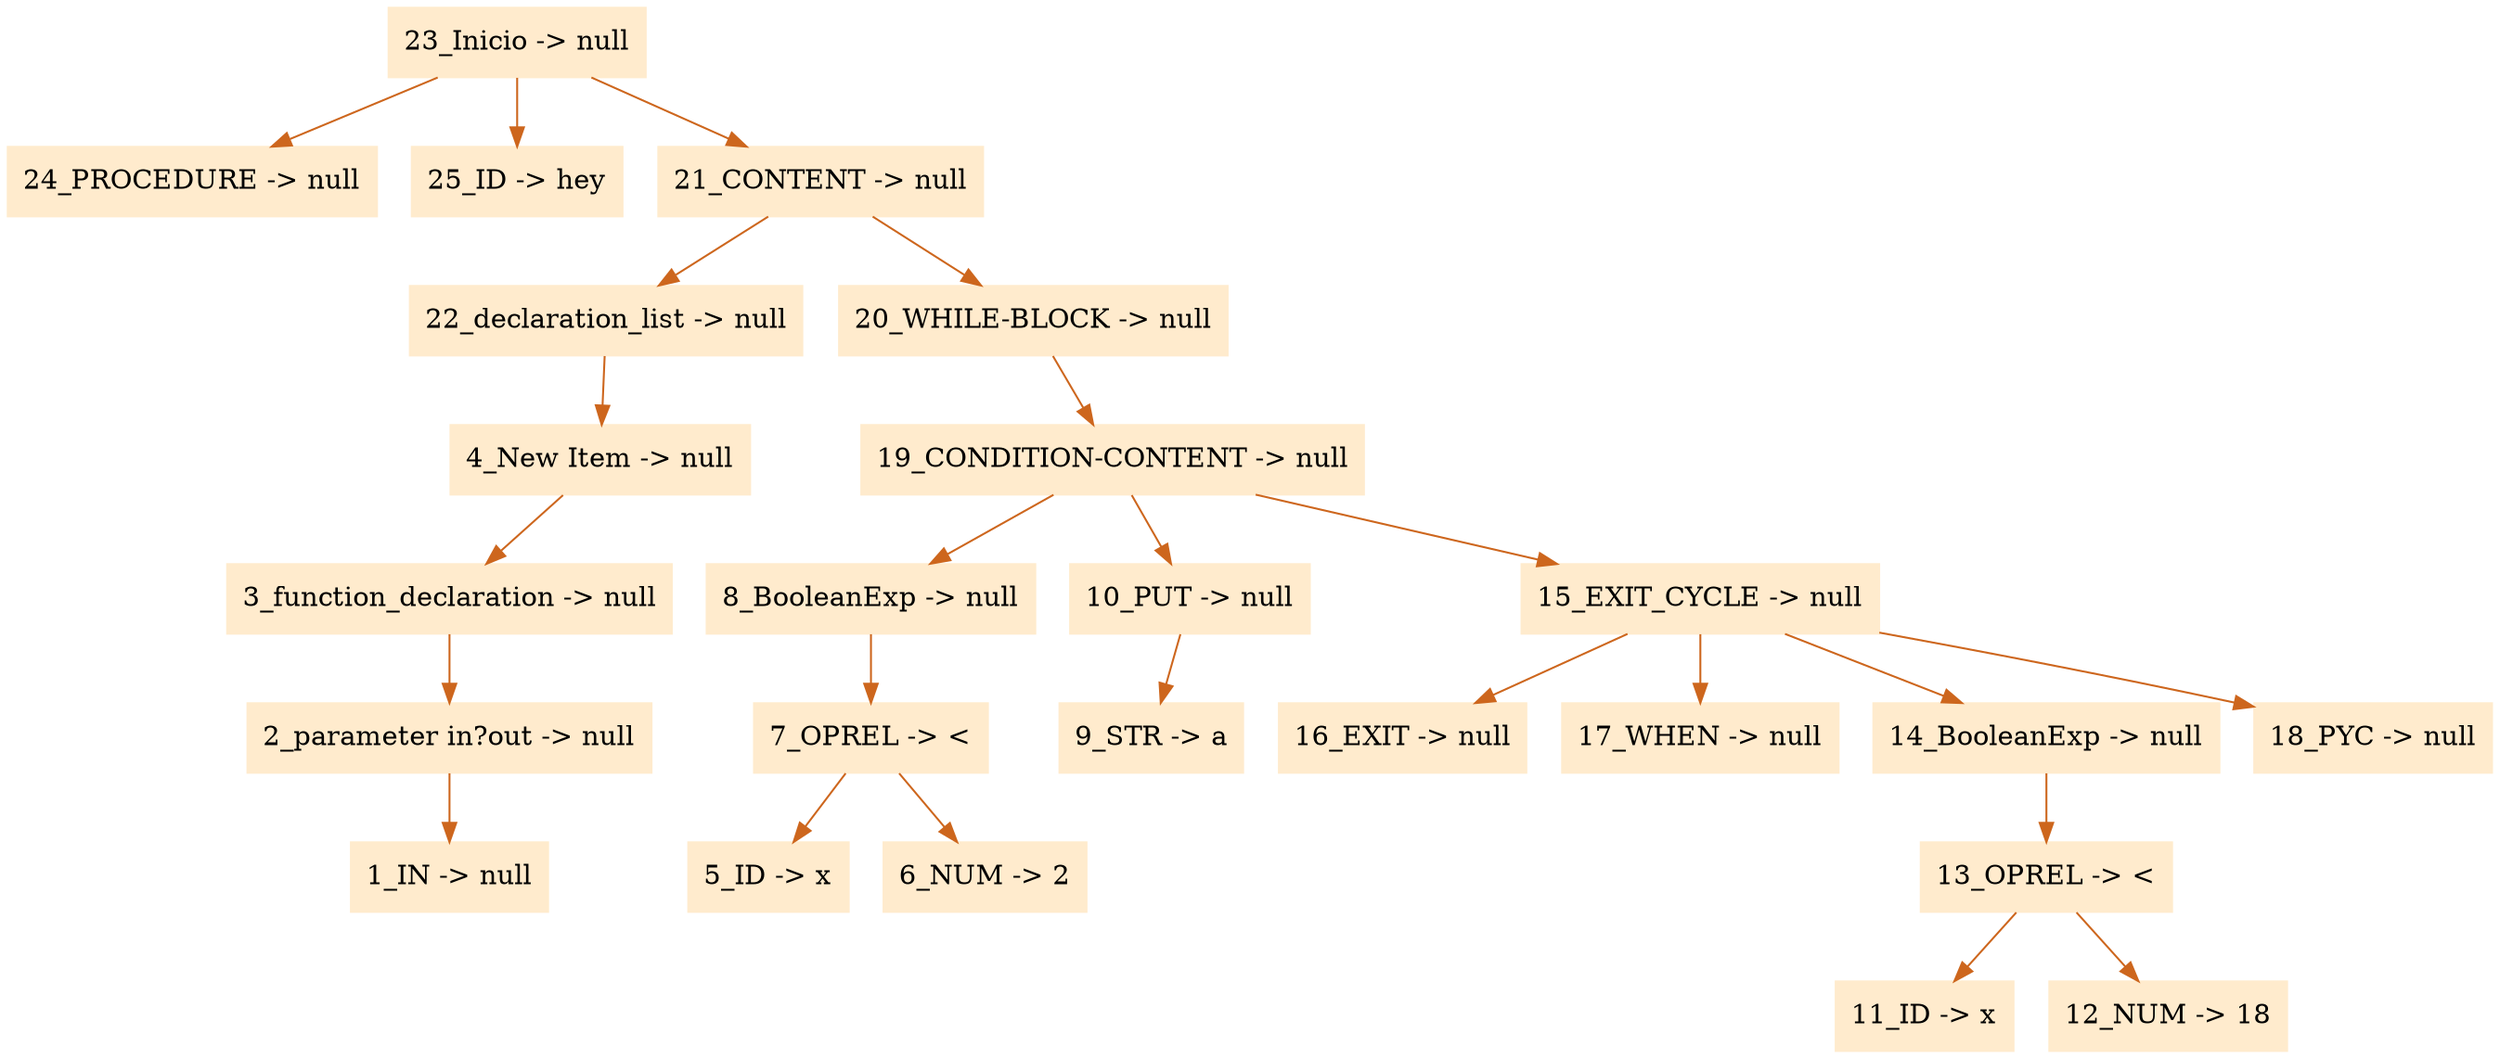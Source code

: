 digraph G {node[shape=box, style=filled, color=blanchedalmond]; edge[color=chocolate3];rankdir=UD 

"23_Inicio -> null"->"24_PROCEDURE -> null"
"23_Inicio -> null"->"25_ID -> hey"
"23_Inicio -> null"->"21_CONTENT -> null"
"21_CONTENT -> null"->"22_declaration_list -> null"
"22_declaration_list -> null"->"4_New Item -> null"
"4_New Item -> null"->"3_function_declaration -> null"
"3_function_declaration -> null"->"2_parameter in?out -> null"
"2_parameter in?out -> null"->"1_IN -> null"
"21_CONTENT -> null"->"20_WHILE-BLOCK -> null"
"20_WHILE-BLOCK -> null"->"19_CONDITION-CONTENT -> null"
"19_CONDITION-CONTENT -> null"->"8_BooleanExp -> null"
"8_BooleanExp -> null"->"7_OPREL -> <"
"7_OPREL -> <"->"5_ID -> x"
"7_OPREL -> <"->"6_NUM -> 2"
"19_CONDITION-CONTENT -> null"->"10_PUT -> null"
"10_PUT -> null"->"9_STR -> a"
"19_CONDITION-CONTENT -> null"->"15_EXIT_CYCLE -> null"
"15_EXIT_CYCLE -> null"->"16_EXIT -> null"
"15_EXIT_CYCLE -> null"->"17_WHEN -> null"
"15_EXIT_CYCLE -> null"->"14_BooleanExp -> null"
"14_BooleanExp -> null"->"13_OPREL -> <"
"13_OPREL -> <"->"11_ID -> x"
"13_OPREL -> <"->"12_NUM -> 18"
"15_EXIT_CYCLE -> null"->"18_PYC -> null"


}
